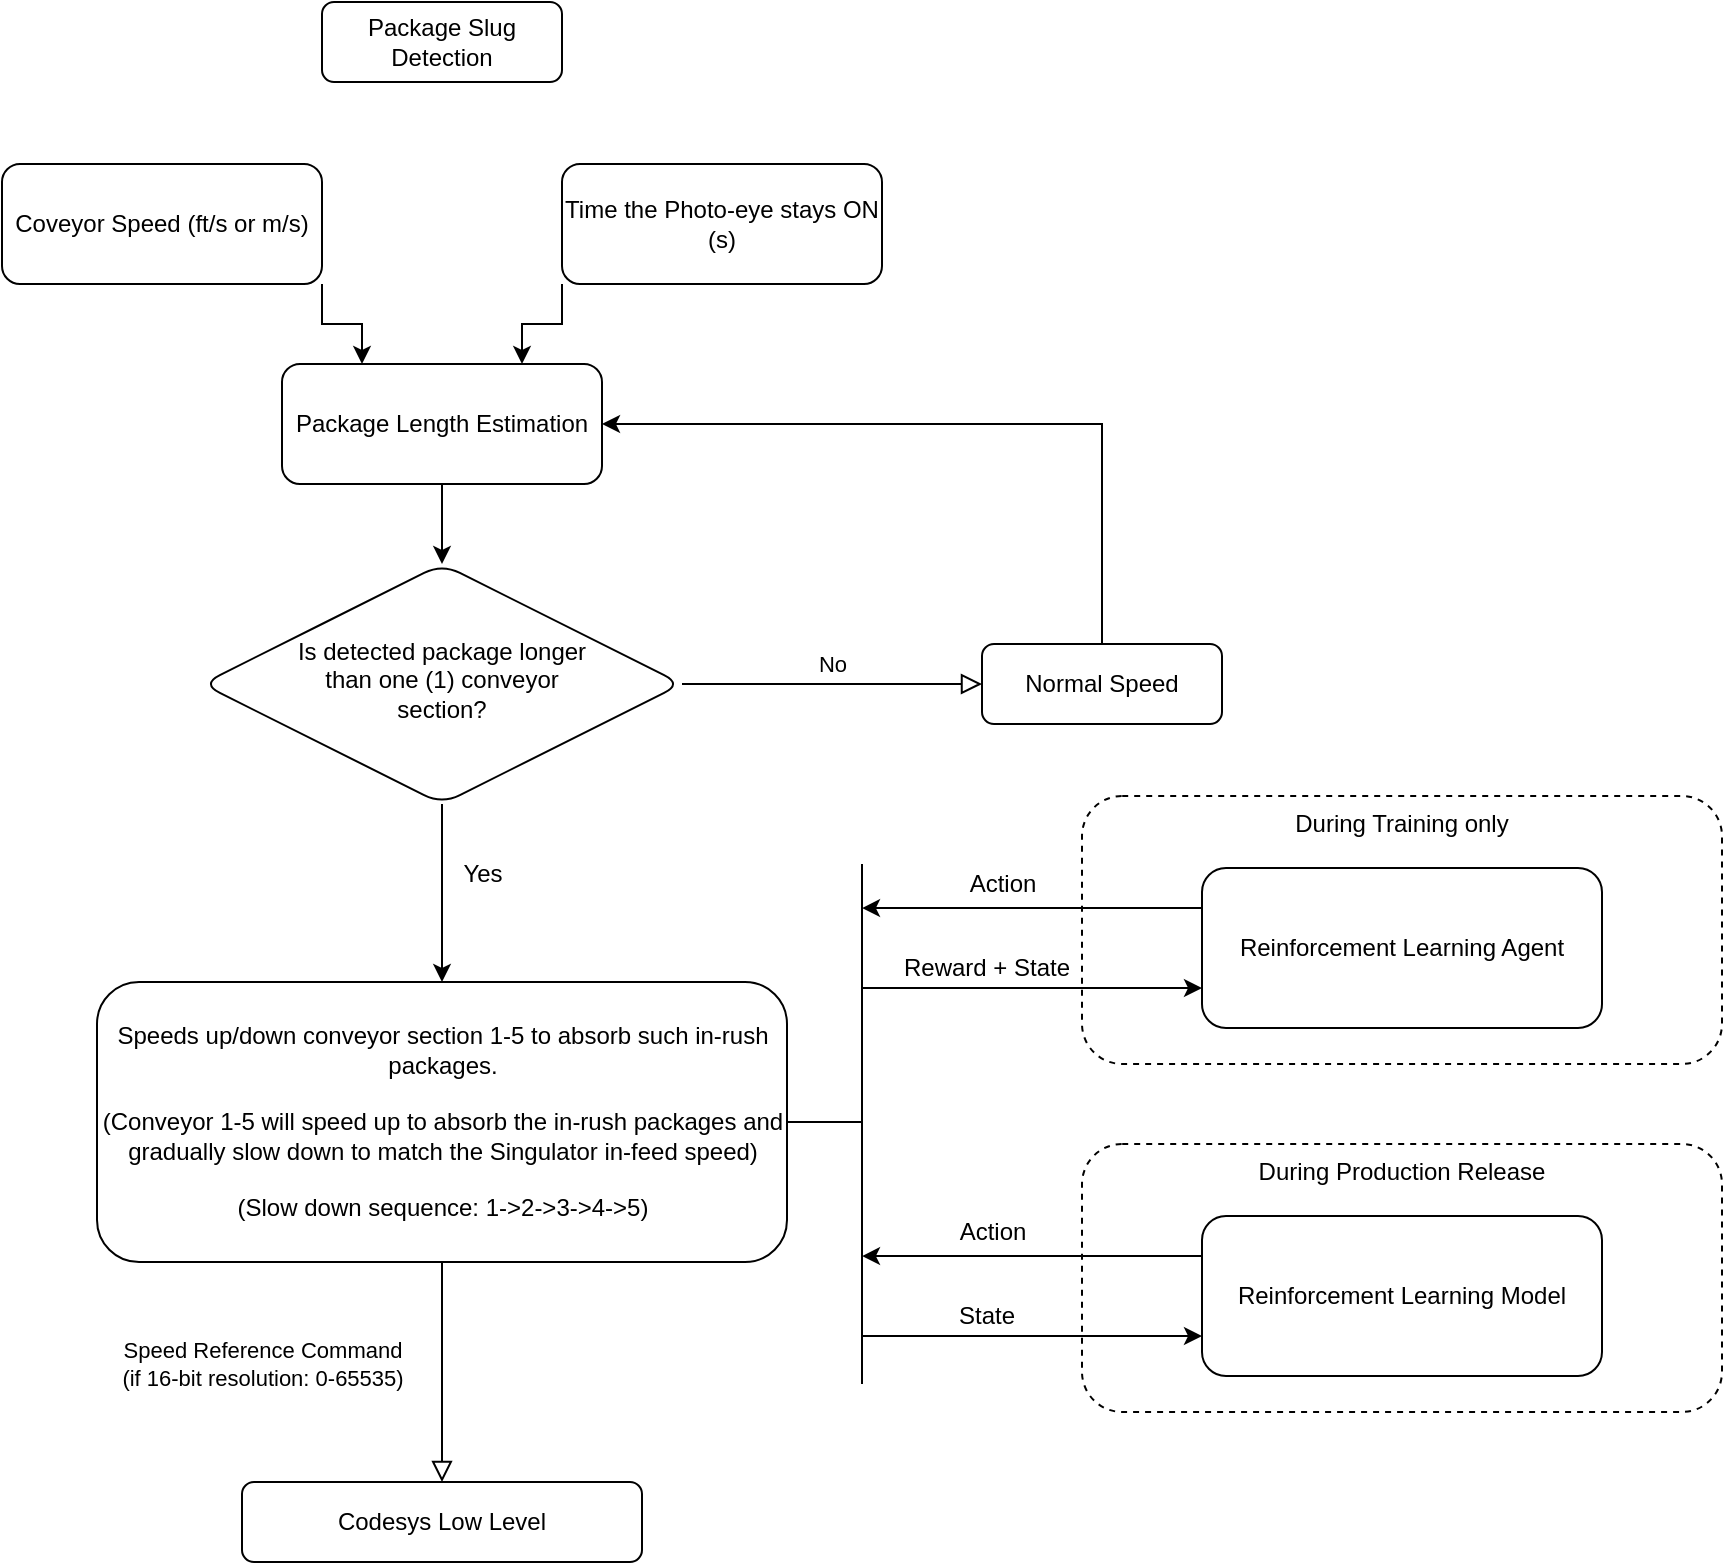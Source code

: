 <mxfile version="21.3.6" type="github">
  <diagram id="C5RBs43oDa-KdzZeNtuy" name="Page-1">
    <mxGraphModel dx="1750" dy="943" grid="1" gridSize="10" guides="1" tooltips="1" connect="1" arrows="1" fold="1" page="1" pageScale="1" pageWidth="827" pageHeight="1169" math="0" shadow="0">
      <root>
        <mxCell id="WIyWlLk6GJQsqaUBKTNV-0" />
        <mxCell id="WIyWlLk6GJQsqaUBKTNV-1" parent="WIyWlLk6GJQsqaUBKTNV-0" />
        <mxCell id="IPmdnVgpw8FMhHxxdNhb-17" value="During Training only" style="rounded=1;whiteSpace=wrap;html=1;dashed=1;labelPosition=center;verticalLabelPosition=middle;align=center;verticalAlign=top;" vertex="1" parent="WIyWlLk6GJQsqaUBKTNV-1">
          <mxGeometry x="540" y="436" width="320" height="134" as="geometry" />
        </mxCell>
        <mxCell id="WIyWlLk6GJQsqaUBKTNV-3" value="Package Slug Detection" style="rounded=1;whiteSpace=wrap;html=1;fontSize=12;glass=0;strokeWidth=1;shadow=0;" parent="WIyWlLk6GJQsqaUBKTNV-1" vertex="1">
          <mxGeometry x="160" y="39" width="120" height="40" as="geometry" />
        </mxCell>
        <mxCell id="WIyWlLk6GJQsqaUBKTNV-5" value="No" style="edgeStyle=orthogonalEdgeStyle;rounded=0;html=1;jettySize=auto;orthogonalLoop=1;fontSize=11;endArrow=block;endFill=0;endSize=8;strokeWidth=1;shadow=0;labelBackgroundColor=none;" parent="WIyWlLk6GJQsqaUBKTNV-1" source="WIyWlLk6GJQsqaUBKTNV-6" target="WIyWlLk6GJQsqaUBKTNV-7" edge="1">
          <mxGeometry y="10" relative="1" as="geometry">
            <mxPoint as="offset" />
          </mxGeometry>
        </mxCell>
        <mxCell id="IPmdnVgpw8FMhHxxdNhb-10" style="edgeStyle=orthogonalEdgeStyle;rounded=0;orthogonalLoop=1;jettySize=auto;html=1;entryX=0.5;entryY=0;entryDx=0;entryDy=0;" edge="1" parent="WIyWlLk6GJQsqaUBKTNV-1" source="WIyWlLk6GJQsqaUBKTNV-6" target="IPmdnVgpw8FMhHxxdNhb-13">
          <mxGeometry relative="1" as="geometry">
            <mxPoint x="220" y="510" as="targetPoint" />
          </mxGeometry>
        </mxCell>
        <mxCell id="WIyWlLk6GJQsqaUBKTNV-6" value="&lt;blockquote&gt;Is detected package longer than one (1) conveyor section?&lt;/blockquote&gt;" style="rhombus;whiteSpace=wrap;html=1;shadow=0;fontFamily=Helvetica;fontSize=12;align=center;strokeWidth=1;spacing=6;spacingTop=-4;rounded=1;" parent="WIyWlLk6GJQsqaUBKTNV-1" vertex="1">
          <mxGeometry x="100" y="320" width="240" height="120" as="geometry" />
        </mxCell>
        <mxCell id="IPmdnVgpw8FMhHxxdNhb-12" style="edgeStyle=orthogonalEdgeStyle;rounded=0;orthogonalLoop=1;jettySize=auto;html=1;entryX=1;entryY=0.5;entryDx=0;entryDy=0;" edge="1" parent="WIyWlLk6GJQsqaUBKTNV-1" source="WIyWlLk6GJQsqaUBKTNV-7" target="IPmdnVgpw8FMhHxxdNhb-6">
          <mxGeometry relative="1" as="geometry">
            <Array as="points">
              <mxPoint x="550" y="250" />
            </Array>
          </mxGeometry>
        </mxCell>
        <mxCell id="WIyWlLk6GJQsqaUBKTNV-7" value="Normal Speed" style="rounded=1;whiteSpace=wrap;html=1;fontSize=12;glass=0;strokeWidth=1;shadow=0;" parent="WIyWlLk6GJQsqaUBKTNV-1" vertex="1">
          <mxGeometry x="490" y="360" width="120" height="40" as="geometry" />
        </mxCell>
        <mxCell id="WIyWlLk6GJQsqaUBKTNV-8" value="Speed Reference Command &lt;br&gt;(if 16-bit resolution: 0-65535)" style="rounded=0;html=1;jettySize=auto;orthogonalLoop=1;fontSize=11;endArrow=block;endFill=0;endSize=8;strokeWidth=1;shadow=0;labelBackgroundColor=none;edgeStyle=orthogonalEdgeStyle;entryX=0.5;entryY=0;entryDx=0;entryDy=0;exitX=0.5;exitY=1;exitDx=0;exitDy=0;" parent="WIyWlLk6GJQsqaUBKTNV-1" source="IPmdnVgpw8FMhHxxdNhb-13" target="WIyWlLk6GJQsqaUBKTNV-11" edge="1">
          <mxGeometry x="-0.073" y="-90" relative="1" as="geometry">
            <mxPoint as="offset" />
            <mxPoint x="220" y="610" as="sourcePoint" />
            <mxPoint x="220" y="680" as="targetPoint" />
          </mxGeometry>
        </mxCell>
        <mxCell id="WIyWlLk6GJQsqaUBKTNV-11" value="Codesys Low Level" style="rounded=1;whiteSpace=wrap;html=1;fontSize=12;glass=0;strokeWidth=1;shadow=0;" parent="WIyWlLk6GJQsqaUBKTNV-1" vertex="1">
          <mxGeometry x="120" y="779" width="200" height="40" as="geometry" />
        </mxCell>
        <mxCell id="IPmdnVgpw8FMhHxxdNhb-8" style="edgeStyle=orthogonalEdgeStyle;rounded=0;orthogonalLoop=1;jettySize=auto;html=1;exitX=1;exitY=1;exitDx=0;exitDy=0;entryX=0.25;entryY=0;entryDx=0;entryDy=0;" edge="1" parent="WIyWlLk6GJQsqaUBKTNV-1" source="IPmdnVgpw8FMhHxxdNhb-1" target="IPmdnVgpw8FMhHxxdNhb-6">
          <mxGeometry relative="1" as="geometry" />
        </mxCell>
        <mxCell id="IPmdnVgpw8FMhHxxdNhb-1" value="Coveyor Speed (ft/s or m/s)" style="rounded=1;whiteSpace=wrap;html=1;fontSize=12;glass=0;strokeWidth=1;shadow=0;" vertex="1" parent="WIyWlLk6GJQsqaUBKTNV-1">
          <mxGeometry y="120" width="160" height="60" as="geometry" />
        </mxCell>
        <mxCell id="IPmdnVgpw8FMhHxxdNhb-7" style="edgeStyle=orthogonalEdgeStyle;rounded=0;orthogonalLoop=1;jettySize=auto;html=1;exitX=0;exitY=1;exitDx=0;exitDy=0;entryX=0.75;entryY=0;entryDx=0;entryDy=0;" edge="1" parent="WIyWlLk6GJQsqaUBKTNV-1" source="IPmdnVgpw8FMhHxxdNhb-2" target="IPmdnVgpw8FMhHxxdNhb-6">
          <mxGeometry relative="1" as="geometry" />
        </mxCell>
        <mxCell id="IPmdnVgpw8FMhHxxdNhb-2" value="Time the Photo-eye stays ON&lt;br&gt;(s)" style="rounded=1;whiteSpace=wrap;html=1;fontSize=12;glass=0;strokeWidth=1;shadow=0;" vertex="1" parent="WIyWlLk6GJQsqaUBKTNV-1">
          <mxGeometry x="280" y="120" width="160" height="60" as="geometry" />
        </mxCell>
        <mxCell id="IPmdnVgpw8FMhHxxdNhb-9" style="edgeStyle=orthogonalEdgeStyle;rounded=0;orthogonalLoop=1;jettySize=auto;html=1;exitX=0.5;exitY=1;exitDx=0;exitDy=0;" edge="1" parent="WIyWlLk6GJQsqaUBKTNV-1" source="IPmdnVgpw8FMhHxxdNhb-6" target="WIyWlLk6GJQsqaUBKTNV-6">
          <mxGeometry relative="1" as="geometry" />
        </mxCell>
        <mxCell id="IPmdnVgpw8FMhHxxdNhb-6" value="Package Length Estimation" style="rounded=1;whiteSpace=wrap;html=1;fontSize=12;glass=0;strokeWidth=1;shadow=0;" vertex="1" parent="WIyWlLk6GJQsqaUBKTNV-1">
          <mxGeometry x="140" y="220" width="160" height="60" as="geometry" />
        </mxCell>
        <mxCell id="IPmdnVgpw8FMhHxxdNhb-11" value="Yes" style="text;html=1;align=center;verticalAlign=middle;resizable=0;points=[];autosize=1;strokeColor=none;fillColor=none;" vertex="1" parent="WIyWlLk6GJQsqaUBKTNV-1">
          <mxGeometry x="220" y="460" width="40" height="30" as="geometry" />
        </mxCell>
        <mxCell id="IPmdnVgpw8FMhHxxdNhb-13" value="Speeds up/down conveyor section 1-5 to absorb such in-rush packages.&lt;br&gt;&lt;br&gt;&lt;div&gt;(Conveyor 1-5 will speed up to absorb the in-rush packages and gradually slow down to match the Singulator in-feed speed)&lt;/div&gt;&lt;div&gt;&lt;br&gt;&lt;/div&gt;&lt;div&gt;(Slow down sequence: 1-&amp;gt;2-&amp;gt;3-&amp;gt;4-&amp;gt;5)&lt;br&gt;&lt;/div&gt;" style="rounded=1;whiteSpace=wrap;html=1;fontSize=12;glass=0;strokeWidth=1;shadow=0;" vertex="1" parent="WIyWlLk6GJQsqaUBKTNV-1">
          <mxGeometry x="47.5" y="529" width="345" height="140" as="geometry" />
        </mxCell>
        <mxCell id="IPmdnVgpw8FMhHxxdNhb-18" style="edgeStyle=orthogonalEdgeStyle;rounded=0;orthogonalLoop=1;jettySize=auto;html=1;exitX=0;exitY=0.25;exitDx=0;exitDy=0;" edge="1" parent="WIyWlLk6GJQsqaUBKTNV-1" source="IPmdnVgpw8FMhHxxdNhb-15">
          <mxGeometry relative="1" as="geometry">
            <mxPoint x="430" y="492.053" as="targetPoint" />
          </mxGeometry>
        </mxCell>
        <mxCell id="IPmdnVgpw8FMhHxxdNhb-20" style="edgeStyle=orthogonalEdgeStyle;rounded=0;orthogonalLoop=1;jettySize=auto;html=1;exitX=0;exitY=0.75;exitDx=0;exitDy=0;startArrow=classic;startFill=1;endArrow=none;endFill=0;" edge="1" parent="WIyWlLk6GJQsqaUBKTNV-1" source="IPmdnVgpw8FMhHxxdNhb-15">
          <mxGeometry relative="1" as="geometry">
            <mxPoint x="430" y="532.053" as="targetPoint" />
          </mxGeometry>
        </mxCell>
        <mxCell id="IPmdnVgpw8FMhHxxdNhb-15" value="Reinforcement Learning Agent" style="rounded=1;whiteSpace=wrap;html=1;fontSize=12;glass=0;strokeWidth=1;shadow=0;" vertex="1" parent="WIyWlLk6GJQsqaUBKTNV-1">
          <mxGeometry x="600" y="472" width="200" height="80" as="geometry" />
        </mxCell>
        <mxCell id="IPmdnVgpw8FMhHxxdNhb-19" value="&lt;div&gt;Action&lt;/div&gt;" style="text;html=1;align=center;verticalAlign=middle;resizable=0;points=[];autosize=1;strokeColor=none;fillColor=none;" vertex="1" parent="WIyWlLk6GJQsqaUBKTNV-1">
          <mxGeometry x="470" y="465" width="60" height="30" as="geometry" />
        </mxCell>
        <mxCell id="IPmdnVgpw8FMhHxxdNhb-21" value="Reward + State" style="text;html=1;align=center;verticalAlign=middle;resizable=0;points=[];autosize=1;strokeColor=none;fillColor=none;" vertex="1" parent="WIyWlLk6GJQsqaUBKTNV-1">
          <mxGeometry x="437" y="507" width="110" height="30" as="geometry" />
        </mxCell>
        <mxCell id="IPmdnVgpw8FMhHxxdNhb-28" value="During Production Release" style="rounded=1;whiteSpace=wrap;html=1;dashed=1;labelPosition=center;verticalLabelPosition=middle;align=center;verticalAlign=top;" vertex="1" parent="WIyWlLk6GJQsqaUBKTNV-1">
          <mxGeometry x="540" y="610" width="320" height="134" as="geometry" />
        </mxCell>
        <mxCell id="IPmdnVgpw8FMhHxxdNhb-29" style="edgeStyle=orthogonalEdgeStyle;rounded=0;orthogonalLoop=1;jettySize=auto;html=1;exitX=0;exitY=0.25;exitDx=0;exitDy=0;" edge="1" parent="WIyWlLk6GJQsqaUBKTNV-1" source="IPmdnVgpw8FMhHxxdNhb-31">
          <mxGeometry relative="1" as="geometry">
            <mxPoint x="430" y="666.053" as="targetPoint" />
          </mxGeometry>
        </mxCell>
        <mxCell id="IPmdnVgpw8FMhHxxdNhb-30" style="edgeStyle=orthogonalEdgeStyle;rounded=0;orthogonalLoop=1;jettySize=auto;html=1;exitX=0;exitY=0.75;exitDx=0;exitDy=0;startArrow=classic;startFill=1;endArrow=none;endFill=0;" edge="1" parent="WIyWlLk6GJQsqaUBKTNV-1" source="IPmdnVgpw8FMhHxxdNhb-31">
          <mxGeometry relative="1" as="geometry">
            <mxPoint x="430" y="706.053" as="targetPoint" />
          </mxGeometry>
        </mxCell>
        <mxCell id="IPmdnVgpw8FMhHxxdNhb-31" value="Reinforcement Learning Model" style="rounded=1;whiteSpace=wrap;html=1;fontSize=12;glass=0;strokeWidth=1;shadow=0;" vertex="1" parent="WIyWlLk6GJQsqaUBKTNV-1">
          <mxGeometry x="600" y="646" width="200" height="80" as="geometry" />
        </mxCell>
        <mxCell id="IPmdnVgpw8FMhHxxdNhb-32" value="&lt;div&gt;Action&lt;/div&gt;" style="text;html=1;align=center;verticalAlign=middle;resizable=0;points=[];autosize=1;strokeColor=none;fillColor=none;" vertex="1" parent="WIyWlLk6GJQsqaUBKTNV-1">
          <mxGeometry x="465" y="639" width="60" height="30" as="geometry" />
        </mxCell>
        <mxCell id="IPmdnVgpw8FMhHxxdNhb-33" value="State" style="text;html=1;align=center;verticalAlign=middle;resizable=0;points=[];autosize=1;strokeColor=none;fillColor=none;" vertex="1" parent="WIyWlLk6GJQsqaUBKTNV-1">
          <mxGeometry x="467" y="681" width="50" height="30" as="geometry" />
        </mxCell>
        <mxCell id="IPmdnVgpw8FMhHxxdNhb-34" value="" style="endArrow=none;html=1;rounded=0;" edge="1" parent="WIyWlLk6GJQsqaUBKTNV-1">
          <mxGeometry width="50" height="50" relative="1" as="geometry">
            <mxPoint x="430" y="730" as="sourcePoint" />
            <mxPoint x="430" y="470" as="targetPoint" />
          </mxGeometry>
        </mxCell>
        <mxCell id="IPmdnVgpw8FMhHxxdNhb-35" value="" style="endArrow=none;html=1;rounded=0;exitX=1;exitY=0.5;exitDx=0;exitDy=0;" edge="1" parent="WIyWlLk6GJQsqaUBKTNV-1" source="IPmdnVgpw8FMhHxxdNhb-13">
          <mxGeometry width="50" height="50" relative="1" as="geometry">
            <mxPoint x="410" y="610" as="sourcePoint" />
            <mxPoint x="430" y="599" as="targetPoint" />
          </mxGeometry>
        </mxCell>
      </root>
    </mxGraphModel>
  </diagram>
</mxfile>
